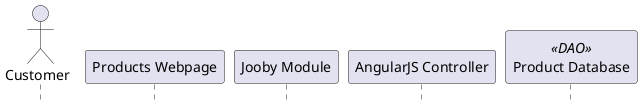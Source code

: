 @startuml


' use strict UML mode
skinparam style strictuml

' create actor user
actor "Customer" as user

' create participants
participant "Products Webpage" as webpage
participant "Jooby Module" as jooby
participant "AngularJS Controller" as controller 
participant "Product Database" as dao <<DAO>>


' create main menu frame
'create "MainMenu" as menu <<frame>>
'main -> menu : construct

' sign in
' clicj view products
' 
@enduml
